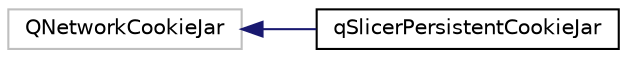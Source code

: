 digraph "Graphical Class Hierarchy"
{
  bgcolor="transparent";
  edge [fontname="Helvetica",fontsize="10",labelfontname="Helvetica",labelfontsize="10"];
  node [fontname="Helvetica",fontsize="10",shape=record];
  rankdir="LR";
  Node810 [label="QNetworkCookieJar",height=0.2,width=0.4,color="grey75"];
  Node810 -> Node0 [dir="back",color="midnightblue",fontsize="10",style="solid",fontname="Helvetica"];
  Node0 [label="qSlicerPersistentCookieJar",height=0.2,width=0.4,color="black",URL="$classqSlicerPersistentCookieJar.html"];
}
